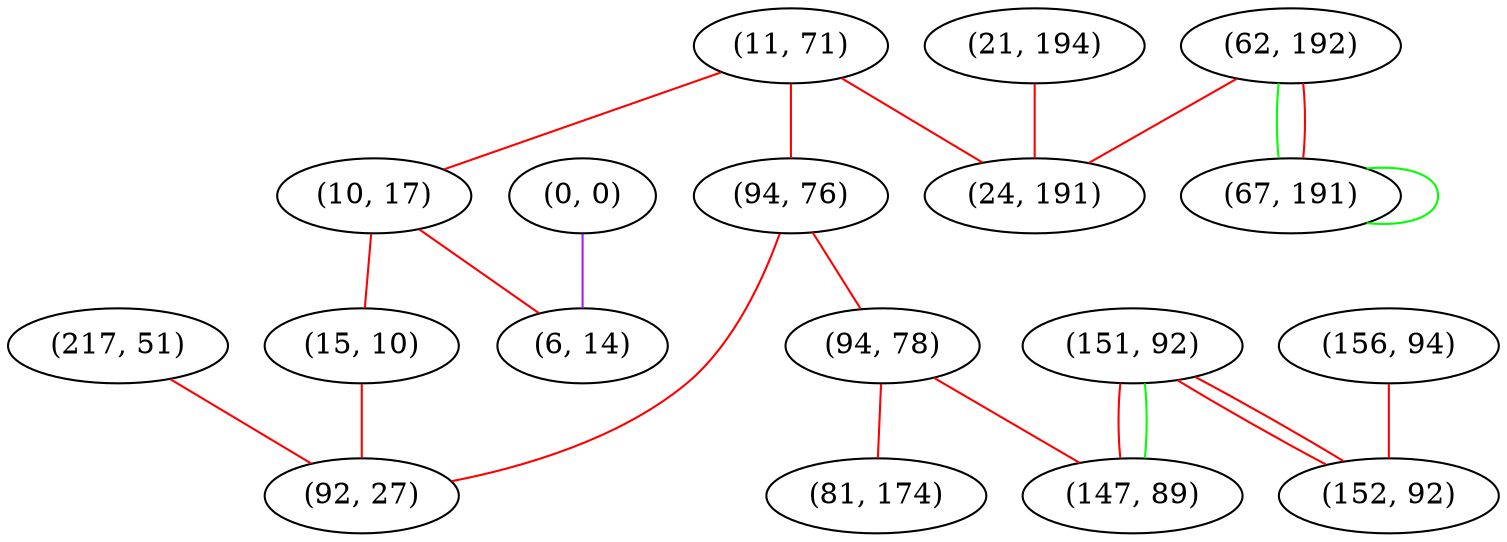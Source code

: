 graph "" {
"(11, 71)";
"(0, 0)";
"(62, 192)";
"(10, 17)";
"(94, 76)";
"(151, 92)";
"(217, 51)";
"(21, 194)";
"(15, 10)";
"(156, 94)";
"(67, 191)";
"(94, 78)";
"(147, 89)";
"(152, 92)";
"(92, 27)";
"(81, 174)";
"(24, 191)";
"(6, 14)";
"(11, 71)" -- "(94, 76)"  [color=red, key=0, weight=1];
"(11, 71)" -- "(24, 191)"  [color=red, key=0, weight=1];
"(11, 71)" -- "(10, 17)"  [color=red, key=0, weight=1];
"(0, 0)" -- "(6, 14)"  [color=purple, key=0, weight=4];
"(62, 192)" -- "(67, 191)"  [color=green, key=0, weight=2];
"(62, 192)" -- "(67, 191)"  [color=red, key=1, weight=1];
"(62, 192)" -- "(24, 191)"  [color=red, key=0, weight=1];
"(10, 17)" -- "(15, 10)"  [color=red, key=0, weight=1];
"(10, 17)" -- "(6, 14)"  [color=red, key=0, weight=1];
"(94, 76)" -- "(92, 27)"  [color=red, key=0, weight=1];
"(94, 76)" -- "(94, 78)"  [color=red, key=0, weight=1];
"(151, 92)" -- "(147, 89)"  [color=red, key=0, weight=1];
"(151, 92)" -- "(147, 89)"  [color=green, key=1, weight=2];
"(151, 92)" -- "(152, 92)"  [color=red, key=0, weight=1];
"(151, 92)" -- "(152, 92)"  [color=red, key=1, weight=1];
"(217, 51)" -- "(92, 27)"  [color=red, key=0, weight=1];
"(21, 194)" -- "(24, 191)"  [color=red, key=0, weight=1];
"(15, 10)" -- "(92, 27)"  [color=red, key=0, weight=1];
"(156, 94)" -- "(152, 92)"  [color=red, key=0, weight=1];
"(67, 191)" -- "(67, 191)"  [color=green, key=0, weight=2];
"(94, 78)" -- "(147, 89)"  [color=red, key=0, weight=1];
"(94, 78)" -- "(81, 174)"  [color=red, key=0, weight=1];
}
